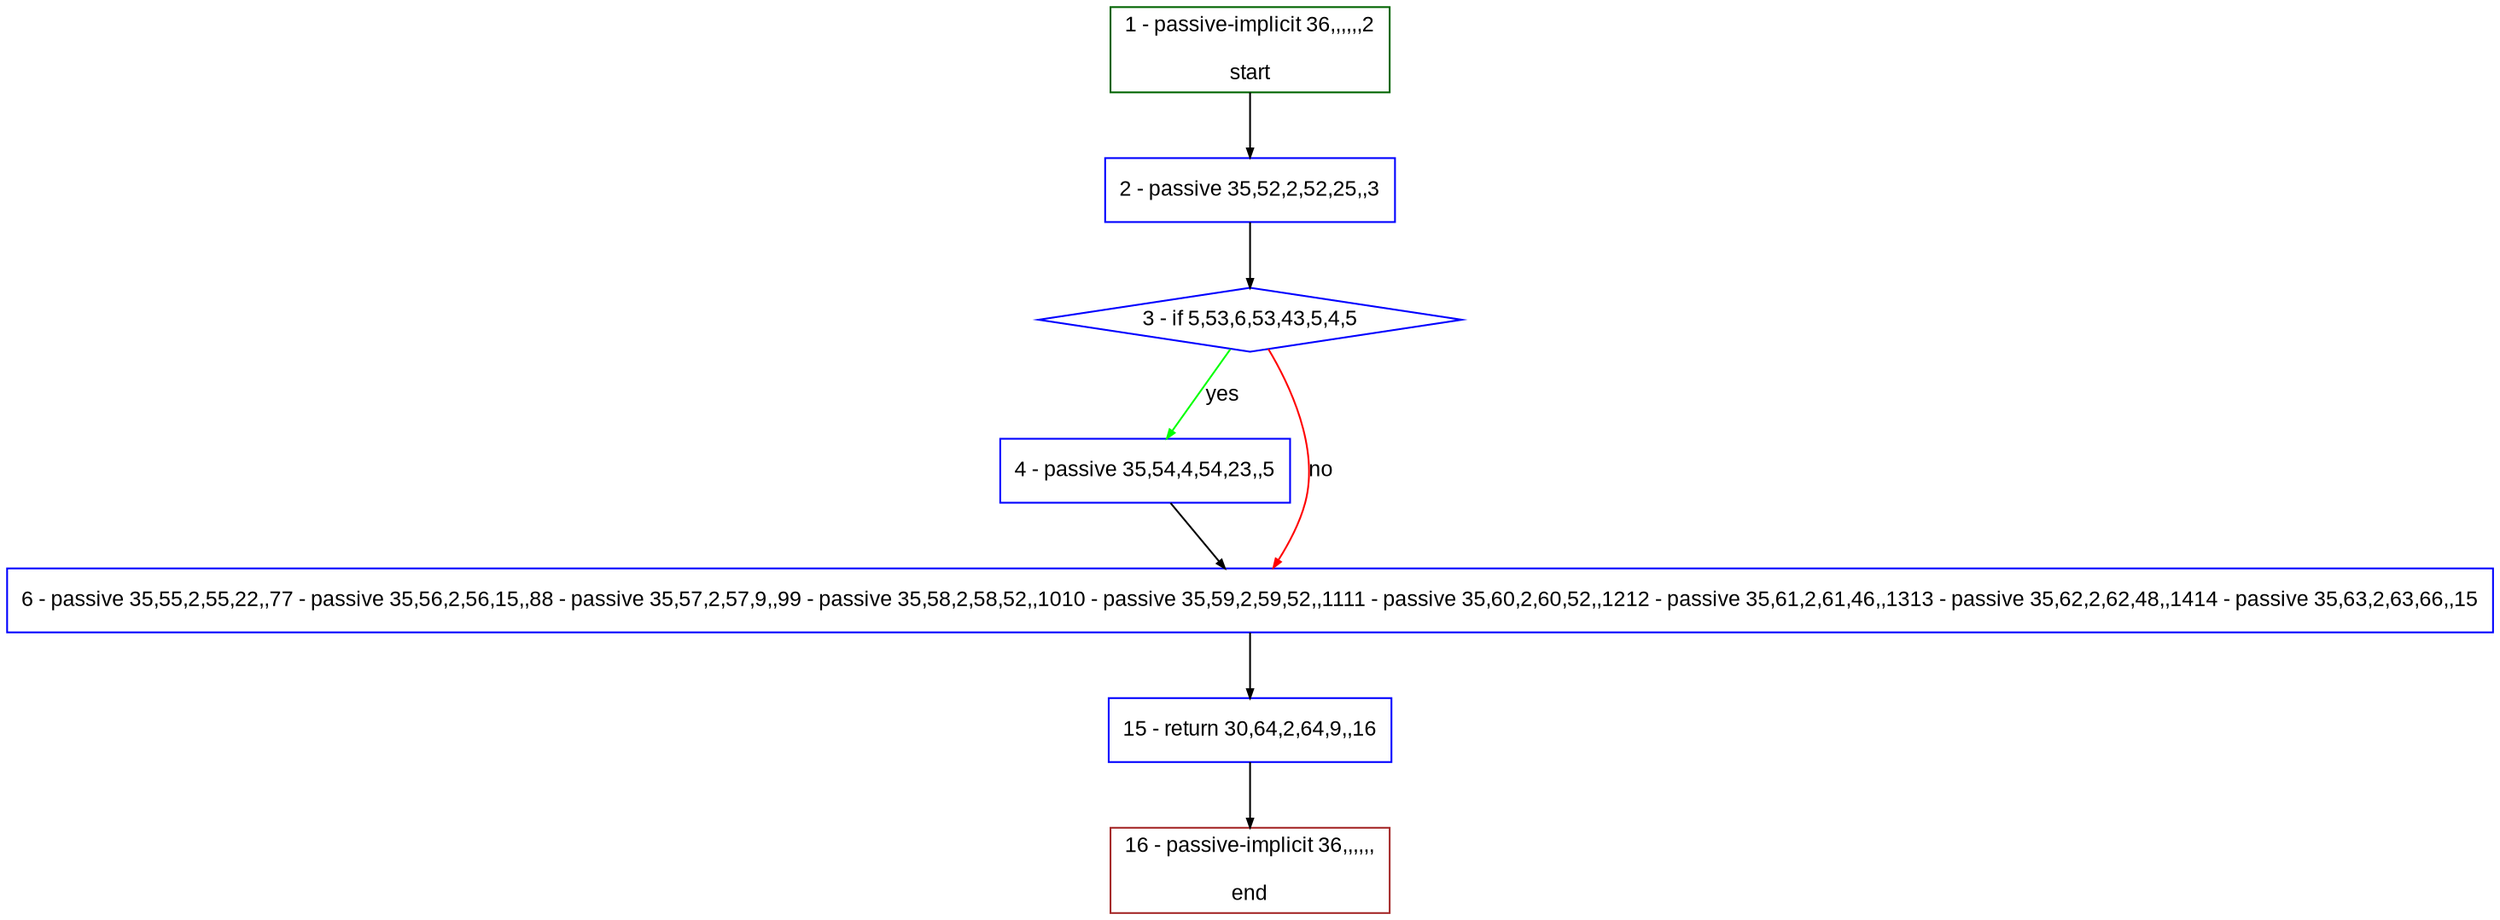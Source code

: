 digraph "" {
  graph [pack="true", label="", fontsize="12", packmode="clust", fontname="Arial", fillcolor="#FFFFCC", bgcolor="white", style="rounded,filled", compound="true"];
  node [node_initialized="no", label="", color="grey", fontsize="12", fillcolor="white", fontname="Arial", style="filled", shape="rectangle", compound="true", fixedsize="false"];
  edge [fontcolor="black", arrowhead="normal", arrowtail="none", arrowsize="0.5", ltail="", label="", color="black", fontsize="12", lhead="", fontname="Arial", dir="forward", compound="true"];
  __N1 [label="2 - passive 35,52,2,52,25,,3", color="#0000ff", fillcolor="#ffffff", style="filled", shape="box"];
  __N2 [label="1 - passive-implicit 36,,,,,,2\n\nstart", color="#006400", fillcolor="#ffffff", style="filled", shape="box"];
  __N3 [label="3 - if 5,53,6,53,43,5,4,5", color="#0000ff", fillcolor="#ffffff", style="filled", shape="diamond"];
  __N4 [label="4 - passive 35,54,4,54,23,,5", color="#0000ff", fillcolor="#ffffff", style="filled", shape="box"];
  __N5 [label="6 - passive 35,55,2,55,22,,77 - passive 35,56,2,56,15,,88 - passive 35,57,2,57,9,,99 - passive 35,58,2,58,52,,1010 - passive 35,59,2,59,52,,1111 - passive 35,60,2,60,52,,1212 - passive 35,61,2,61,46,,1313 - passive 35,62,2,62,48,,1414 - passive 35,63,2,63,66,,15", color="#0000ff", fillcolor="#ffffff", style="filled", shape="box"];
  __N6 [label="15 - return 30,64,2,64,9,,16", color="#0000ff", fillcolor="#ffffff", style="filled", shape="box"];
  __N7 [label="16 - passive-implicit 36,,,,,,\n\nend", color="#a52a2a", fillcolor="#ffffff", style="filled", shape="box"];
  __N2 -> __N1 [arrowhead="normal", arrowtail="none", color="#000000", label="", dir="forward"];
  __N1 -> __N3 [arrowhead="normal", arrowtail="none", color="#000000", label="", dir="forward"];
  __N3 -> __N4 [arrowhead="normal", arrowtail="none", color="#00ff00", label="yes", dir="forward"];
  __N3 -> __N5 [arrowhead="normal", arrowtail="none", color="#ff0000", label="no", dir="forward"];
  __N4 -> __N5 [arrowhead="normal", arrowtail="none", color="#000000", label="", dir="forward"];
  __N5 -> __N6 [arrowhead="normal", arrowtail="none", color="#000000", label="", dir="forward"];
  __N6 -> __N7 [arrowhead="normal", arrowtail="none", color="#000000", label="", dir="forward"];
}
